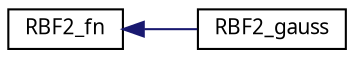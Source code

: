 digraph G
{
  edge [fontname="FreeSans.ttf",fontsize="10",labelfontname="FreeSans.ttf",labelfontsize="10"];
  node [fontname="FreeSans.ttf",fontsize="10",shape=record];
  rankdir=LR;
  Node1 [label="RBF2_fn",height=0.2,width=0.4,color="black", fillcolor="white", style="filled",URL="$struct_r_b_f2__fn.html"];
  Node1 -> Node2 [dir=back,color="midnightblue",fontsize="10",style="solid",fontname="FreeSans.ttf"];
  Node2 [label="RBF2_gauss",height=0.2,width=0.4,color="black", fillcolor="white", style="filled",URL="$struct_r_b_f2__gauss.html"];
}
